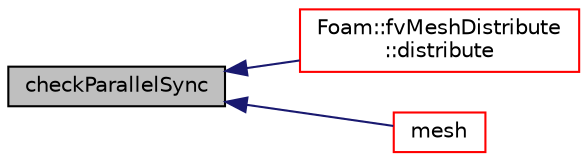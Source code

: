 digraph "checkParallelSync"
{
  bgcolor="transparent";
  edge [fontname="Helvetica",fontsize="10",labelfontname="Helvetica",labelfontsize="10"];
  node [fontname="Helvetica",fontsize="10",shape=record];
  rankdir="LR";
  Node5055 [label="checkParallelSync",height=0.2,width=0.4,color="black", fillcolor="grey75", style="filled", fontcolor="black"];
  Node5055 -> Node5056 [dir="back",color="midnightblue",fontsize="10",style="solid",fontname="Helvetica"];
  Node5056 [label="Foam::fvMeshDistribute\l::distribute",height=0.2,width=0.4,color="red",URL="$a22197.html#acb11a389cf765470aea69d37a526cf1f",tooltip="Send cells to neighbours according to distribution. "];
  Node5055 -> Node5066 [dir="back",color="midnightblue",fontsize="10",style="solid",fontname="Helvetica"];
  Node5066 [label="mesh",height=0.2,width=0.4,color="red",URL="$a28557.html#ae78c91f8ff731c07ccc4351d9fe861ba",tooltip="Return the mesh reference. "];
}
